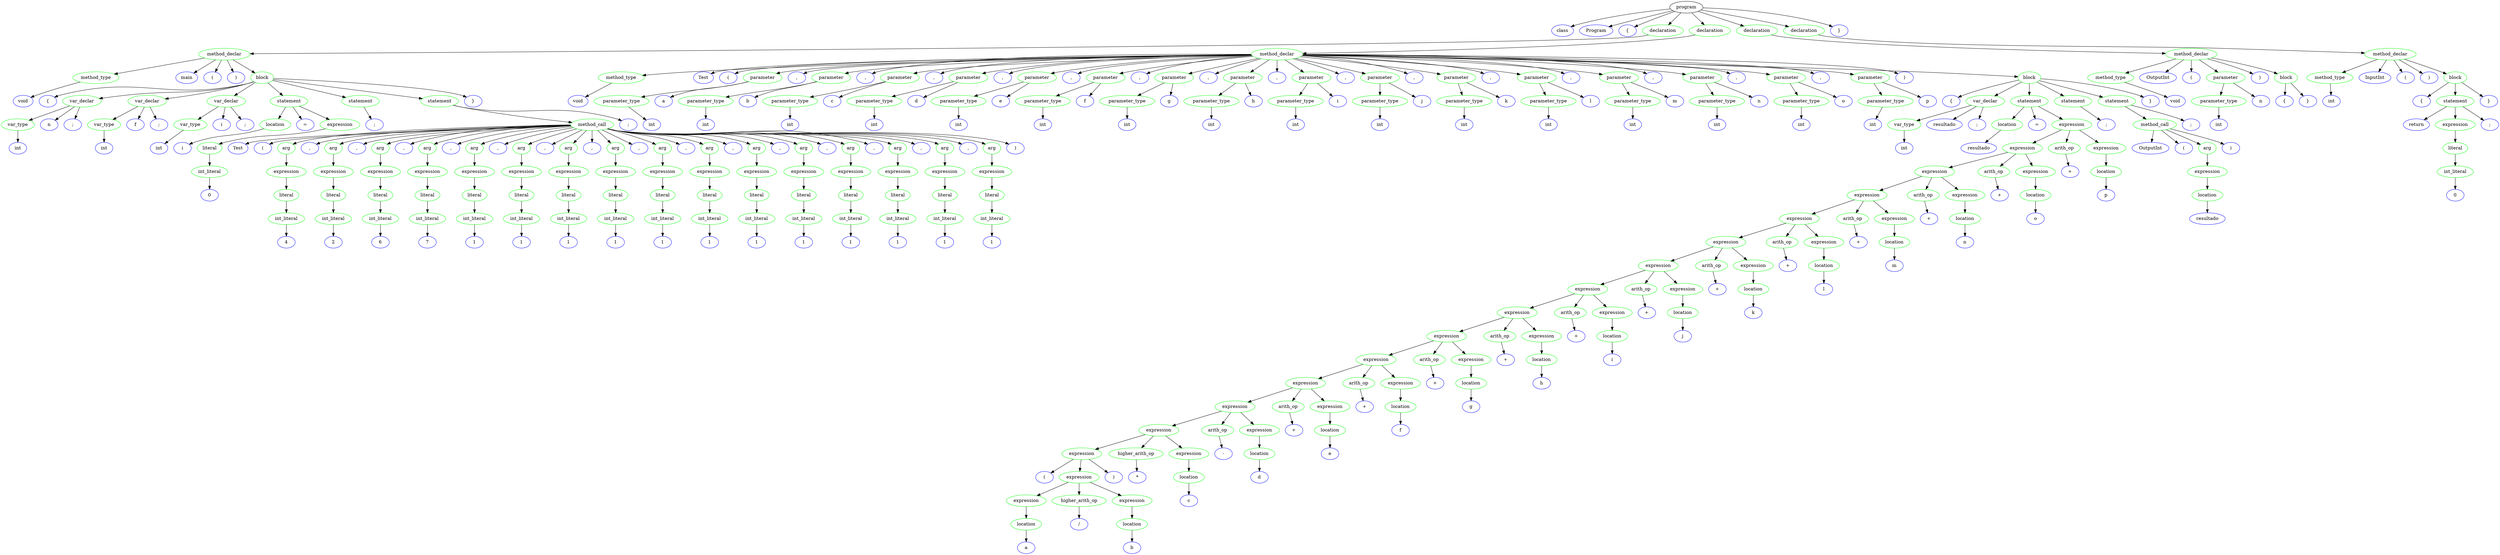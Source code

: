 // Trees/tree_gui.gv
digraph "Trees/tree_gui" {
	0 [label=program]
	1 [label=class color=blue]
	0 -> 1
	2 [label=Program color=blue]
	0 -> 2
	3 [label="{" color=blue]
	0 -> 3
	4 [label=declaration color=green]
	0 -> 4
	5 [label=method_declar color=green]
	4 -> 5
	6 [label=method_type color=green]
	5 -> 6
	7 [label=void color=blue]
	6 -> 7
	8 [label=main color=blue]
	5 -> 8
	9 [label="(" color=blue]
	5 -> 9
	10 [label=")" color=blue]
	5 -> 10
	11 [label=block color=green]
	5 -> 11
	12 [label="{" color=blue]
	11 -> 12
	13 [label=var_declar color=green]
	11 -> 13
	14 [label=var_type color=green]
	13 -> 14
	15 [label=int color=blue]
	14 -> 15
	16 [label=n color=blue]
	13 -> 16
	17 [label=";" color=blue]
	13 -> 17
	18 [label=var_declar color=green]
	11 -> 18
	19 [label=var_type color=green]
	18 -> 19
	20 [label=int color=blue]
	19 -> 20
	21 [label=f color=blue]
	18 -> 21
	22 [label=";" color=blue]
	18 -> 22
	23 [label=var_declar color=green]
	11 -> 23
	24 [label=var_type color=green]
	23 -> 24
	25 [label=int color=blue]
	24 -> 25
	26 [label=i color=blue]
	23 -> 26
	27 [label=";" color=blue]
	23 -> 27
	28 [label=statement color=green]
	11 -> 28
	29 [label=location color=green]
	28 -> 29
	30 [label=i color=blue]
	29 -> 30
	31 [label="=" color=blue]
	28 -> 31
	32 [label=expression color=green]
	28 -> 32
	33 [label=literal color=green]
	32 -> 33
	34 [label=int_literal color=green]
	33 -> 34
	35 [label=0 color=blue]
	34 -> 35
	36 [label=statement color=green]
	11 -> 36
	37 [label=";" color=blue]
	36 -> 37
	38 [label=statement color=green]
	11 -> 38
	39 [label=method_call color=green]
	38 -> 39
	40 [label=Test color=blue]
	39 -> 40
	41 [label="(" color=blue]
	39 -> 41
	42 [label=arg color=green]
	39 -> 42
	43 [label=expression color=green]
	42 -> 43
	44 [label=literal color=green]
	43 -> 44
	45 [label=int_literal color=green]
	44 -> 45
	46 [label=4 color=blue]
	45 -> 46
	47 [label="," color=blue]
	39 -> 47
	48 [label=arg color=green]
	39 -> 48
	49 [label=expression color=green]
	48 -> 49
	50 [label=literal color=green]
	49 -> 50
	51 [label=int_literal color=green]
	50 -> 51
	52 [label=2 color=blue]
	51 -> 52
	53 [label="," color=blue]
	39 -> 53
	54 [label=arg color=green]
	39 -> 54
	55 [label=expression color=green]
	54 -> 55
	56 [label=literal color=green]
	55 -> 56
	57 [label=int_literal color=green]
	56 -> 57
	58 [label=6 color=blue]
	57 -> 58
	59 [label="," color=blue]
	39 -> 59
	60 [label=arg color=green]
	39 -> 60
	61 [label=expression color=green]
	60 -> 61
	62 [label=literal color=green]
	61 -> 62
	63 [label=int_literal color=green]
	62 -> 63
	64 [label=7 color=blue]
	63 -> 64
	65 [label="," color=blue]
	39 -> 65
	66 [label=arg color=green]
	39 -> 66
	67 [label=expression color=green]
	66 -> 67
	68 [label=literal color=green]
	67 -> 68
	69 [label=int_literal color=green]
	68 -> 69
	70 [label=1 color=blue]
	69 -> 70
	71 [label="," color=blue]
	39 -> 71
	72 [label=arg color=green]
	39 -> 72
	73 [label=expression color=green]
	72 -> 73
	74 [label=literal color=green]
	73 -> 74
	75 [label=int_literal color=green]
	74 -> 75
	76 [label=1 color=blue]
	75 -> 76
	77 [label="," color=blue]
	39 -> 77
	78 [label=arg color=green]
	39 -> 78
	79 [label=expression color=green]
	78 -> 79
	80 [label=literal color=green]
	79 -> 80
	81 [label=int_literal color=green]
	80 -> 81
	82 [label=1 color=blue]
	81 -> 82
	83 [label="," color=blue]
	39 -> 83
	84 [label=arg color=green]
	39 -> 84
	85 [label=expression color=green]
	84 -> 85
	86 [label=literal color=green]
	85 -> 86
	87 [label=int_literal color=green]
	86 -> 87
	88 [label=1 color=blue]
	87 -> 88
	89 [label="," color=blue]
	39 -> 89
	90 [label=arg color=green]
	39 -> 90
	91 [label=expression color=green]
	90 -> 91
	92 [label=literal color=green]
	91 -> 92
	93 [label=int_literal color=green]
	92 -> 93
	94 [label=1 color=blue]
	93 -> 94
	95 [label="," color=blue]
	39 -> 95
	96 [label=arg color=green]
	39 -> 96
	97 [label=expression color=green]
	96 -> 97
	98 [label=literal color=green]
	97 -> 98
	99 [label=int_literal color=green]
	98 -> 99
	100 [label=1 color=blue]
	99 -> 100
	101 [label="," color=blue]
	39 -> 101
	102 [label=arg color=green]
	39 -> 102
	103 [label=expression color=green]
	102 -> 103
	104 [label=literal color=green]
	103 -> 104
	105 [label=int_literal color=green]
	104 -> 105
	106 [label=1 color=blue]
	105 -> 106
	107 [label="," color=blue]
	39 -> 107
	108 [label=arg color=green]
	39 -> 108
	109 [label=expression color=green]
	108 -> 109
	110 [label=literal color=green]
	109 -> 110
	111 [label=int_literal color=green]
	110 -> 111
	112 [label=1 color=blue]
	111 -> 112
	113 [label="," color=blue]
	39 -> 113
	114 [label=arg color=green]
	39 -> 114
	115 [label=expression color=green]
	114 -> 115
	116 [label=literal color=green]
	115 -> 116
	117 [label=int_literal color=green]
	116 -> 117
	118 [label=1 color=blue]
	117 -> 118
	119 [label="," color=blue]
	39 -> 119
	120 [label=arg color=green]
	39 -> 120
	121 [label=expression color=green]
	120 -> 121
	122 [label=literal color=green]
	121 -> 122
	123 [label=int_literal color=green]
	122 -> 123
	124 [label=1 color=blue]
	123 -> 124
	125 [label="," color=blue]
	39 -> 125
	126 [label=arg color=green]
	39 -> 126
	127 [label=expression color=green]
	126 -> 127
	128 [label=literal color=green]
	127 -> 128
	129 [label=int_literal color=green]
	128 -> 129
	130 [label=1 color=blue]
	129 -> 130
	131 [label="," color=blue]
	39 -> 131
	132 [label=arg color=green]
	39 -> 132
	133 [label=expression color=green]
	132 -> 133
	134 [label=literal color=green]
	133 -> 134
	135 [label=int_literal color=green]
	134 -> 135
	136 [label=1 color=blue]
	135 -> 136
	137 [label=")" color=blue]
	39 -> 137
	138 [label=";" color=blue]
	38 -> 138
	139 [label="}" color=blue]
	11 -> 139
	140 [label=declaration color=green]
	0 -> 140
	141 [label=method_declar color=green]
	140 -> 141
	142 [label=method_type color=green]
	141 -> 142
	143 [label=void color=blue]
	142 -> 143
	144 [label=Test color=blue]
	141 -> 144
	145 [label="(" color=blue]
	141 -> 145
	146 [label=parameter color=green]
	141 -> 146
	147 [label=parameter_type color=green]
	146 -> 147
	148 [label=int color=blue]
	147 -> 148
	149 [label=a color=blue]
	146 -> 149
	150 [label="," color=blue]
	141 -> 150
	151 [label=parameter color=green]
	141 -> 151
	152 [label=parameter_type color=green]
	151 -> 152
	153 [label=int color=blue]
	152 -> 153
	154 [label=b color=blue]
	151 -> 154
	155 [label="," color=blue]
	141 -> 155
	156 [label=parameter color=green]
	141 -> 156
	157 [label=parameter_type color=green]
	156 -> 157
	158 [label=int color=blue]
	157 -> 158
	159 [label=c color=blue]
	156 -> 159
	160 [label="," color=blue]
	141 -> 160
	161 [label=parameter color=green]
	141 -> 161
	162 [label=parameter_type color=green]
	161 -> 162
	163 [label=int color=blue]
	162 -> 163
	164 [label=d color=blue]
	161 -> 164
	165 [label="," color=blue]
	141 -> 165
	166 [label=parameter color=green]
	141 -> 166
	167 [label=parameter_type color=green]
	166 -> 167
	168 [label=int color=blue]
	167 -> 168
	169 [label=e color=blue]
	166 -> 169
	170 [label="," color=blue]
	141 -> 170
	171 [label=parameter color=green]
	141 -> 171
	172 [label=parameter_type color=green]
	171 -> 172
	173 [label=int color=blue]
	172 -> 173
	174 [label=f color=blue]
	171 -> 174
	175 [label="," color=blue]
	141 -> 175
	176 [label=parameter color=green]
	141 -> 176
	177 [label=parameter_type color=green]
	176 -> 177
	178 [label=int color=blue]
	177 -> 178
	179 [label=g color=blue]
	176 -> 179
	180 [label="," color=blue]
	141 -> 180
	181 [label=parameter color=green]
	141 -> 181
	182 [label=parameter_type color=green]
	181 -> 182
	183 [label=int color=blue]
	182 -> 183
	184 [label=h color=blue]
	181 -> 184
	185 [label="," color=blue]
	141 -> 185
	186 [label=parameter color=green]
	141 -> 186
	187 [label=parameter_type color=green]
	186 -> 187
	188 [label=int color=blue]
	187 -> 188
	189 [label=i color=blue]
	186 -> 189
	190 [label="," color=blue]
	141 -> 190
	191 [label=parameter color=green]
	141 -> 191
	192 [label=parameter_type color=green]
	191 -> 192
	193 [label=int color=blue]
	192 -> 193
	194 [label=j color=blue]
	191 -> 194
	195 [label="," color=blue]
	141 -> 195
	196 [label=parameter color=green]
	141 -> 196
	197 [label=parameter_type color=green]
	196 -> 197
	198 [label=int color=blue]
	197 -> 198
	199 [label=k color=blue]
	196 -> 199
	200 [label="," color=blue]
	141 -> 200
	201 [label=parameter color=green]
	141 -> 201
	202 [label=parameter_type color=green]
	201 -> 202
	203 [label=int color=blue]
	202 -> 203
	204 [label=l color=blue]
	201 -> 204
	205 [label="," color=blue]
	141 -> 205
	206 [label=parameter color=green]
	141 -> 206
	207 [label=parameter_type color=green]
	206 -> 207
	208 [label=int color=blue]
	207 -> 208
	209 [label=m color=blue]
	206 -> 209
	210 [label="," color=blue]
	141 -> 210
	211 [label=parameter color=green]
	141 -> 211
	212 [label=parameter_type color=green]
	211 -> 212
	213 [label=int color=blue]
	212 -> 213
	214 [label=n color=blue]
	211 -> 214
	215 [label="," color=blue]
	141 -> 215
	216 [label=parameter color=green]
	141 -> 216
	217 [label=parameter_type color=green]
	216 -> 217
	218 [label=int color=blue]
	217 -> 218
	219 [label=o color=blue]
	216 -> 219
	220 [label="," color=blue]
	141 -> 220
	221 [label=parameter color=green]
	141 -> 221
	222 [label=parameter_type color=green]
	221 -> 222
	223 [label=int color=blue]
	222 -> 223
	224 [label=p color=blue]
	221 -> 224
	225 [label=")" color=blue]
	141 -> 225
	226 [label=block color=green]
	141 -> 226
	227 [label="{" color=blue]
	226 -> 227
	228 [label=var_declar color=green]
	226 -> 228
	229 [label=var_type color=green]
	228 -> 229
	230 [label=int color=blue]
	229 -> 230
	231 [label=resultado color=blue]
	228 -> 231
	232 [label=";" color=blue]
	228 -> 232
	233 [label=statement color=green]
	226 -> 233
	234 [label=location color=green]
	233 -> 234
	235 [label=resultado color=blue]
	234 -> 235
	236 [label="=" color=blue]
	233 -> 236
	237 [label=expression color=green]
	233 -> 237
	238 [label=expression color=green]
	237 -> 238
	239 [label=expression color=green]
	238 -> 239
	240 [label=expression color=green]
	239 -> 240
	241 [label=expression color=green]
	240 -> 241
	242 [label=expression color=green]
	241 -> 242
	243 [label=expression color=green]
	242 -> 243
	244 [label=expression color=green]
	243 -> 244
	245 [label=expression color=green]
	244 -> 245
	246 [label=expression color=green]
	245 -> 246
	247 [label=expression color=green]
	246 -> 247
	248 [label=expression color=green]
	247 -> 248
	249 [label=expression color=green]
	248 -> 249
	250 [label=expression color=green]
	249 -> 250
	251 [label=expression color=green]
	250 -> 251
	252 [label="(" color=blue]
	251 -> 252
	253 [label=expression color=green]
	251 -> 253
	254 [label=expression color=green]
	253 -> 254
	255 [label=location color=green]
	254 -> 255
	256 [label=a color=blue]
	255 -> 256
	257 [label=higher_arith_op color=green]
	253 -> 257
	258 [label="/" color=blue]
	257 -> 258
	259 [label=expression color=green]
	253 -> 259
	260 [label=location color=green]
	259 -> 260
	261 [label=b color=blue]
	260 -> 261
	262 [label=")" color=blue]
	251 -> 262
	263 [label=higher_arith_op color=green]
	250 -> 263
	264 [label="*" color=blue]
	263 -> 264
	265 [label=expression color=green]
	250 -> 265
	266 [label=location color=green]
	265 -> 266
	267 [label=c color=blue]
	266 -> 267
	268 [label=arith_op color=green]
	249 -> 268
	269 [label="-" color=blue]
	268 -> 269
	270 [label=expression color=green]
	249 -> 270
	271 [label=location color=green]
	270 -> 271
	272 [label=d color=blue]
	271 -> 272
	273 [label=arith_op color=green]
	248 -> 273
	274 [label="+" color=blue]
	273 -> 274
	275 [label=expression color=green]
	248 -> 275
	276 [label=location color=green]
	275 -> 276
	277 [label=e color=blue]
	276 -> 277
	278 [label=arith_op color=green]
	247 -> 278
	279 [label="+" color=blue]
	278 -> 279
	280 [label=expression color=green]
	247 -> 280
	281 [label=location color=green]
	280 -> 281
	282 [label=f color=blue]
	281 -> 282
	283 [label=arith_op color=green]
	246 -> 283
	284 [label="+" color=blue]
	283 -> 284
	285 [label=expression color=green]
	246 -> 285
	286 [label=location color=green]
	285 -> 286
	287 [label=g color=blue]
	286 -> 287
	288 [label=arith_op color=green]
	245 -> 288
	289 [label="+" color=blue]
	288 -> 289
	290 [label=expression color=green]
	245 -> 290
	291 [label=location color=green]
	290 -> 291
	292 [label=h color=blue]
	291 -> 292
	293 [label=arith_op color=green]
	244 -> 293
	294 [label="+" color=blue]
	293 -> 294
	295 [label=expression color=green]
	244 -> 295
	296 [label=location color=green]
	295 -> 296
	297 [label=i color=blue]
	296 -> 297
	298 [label=arith_op color=green]
	243 -> 298
	299 [label="+" color=blue]
	298 -> 299
	300 [label=expression color=green]
	243 -> 300
	301 [label=location color=green]
	300 -> 301
	302 [label=j color=blue]
	301 -> 302
	303 [label=arith_op color=green]
	242 -> 303
	304 [label="+" color=blue]
	303 -> 304
	305 [label=expression color=green]
	242 -> 305
	306 [label=location color=green]
	305 -> 306
	307 [label=k color=blue]
	306 -> 307
	308 [label=arith_op color=green]
	241 -> 308
	309 [label="+" color=blue]
	308 -> 309
	310 [label=expression color=green]
	241 -> 310
	311 [label=location color=green]
	310 -> 311
	312 [label=l color=blue]
	311 -> 312
	313 [label=arith_op color=green]
	240 -> 313
	314 [label="+" color=blue]
	313 -> 314
	315 [label=expression color=green]
	240 -> 315
	316 [label=location color=green]
	315 -> 316
	317 [label=m color=blue]
	316 -> 317
	318 [label=arith_op color=green]
	239 -> 318
	319 [label="+" color=blue]
	318 -> 319
	320 [label=expression color=green]
	239 -> 320
	321 [label=location color=green]
	320 -> 321
	322 [label=n color=blue]
	321 -> 322
	323 [label=arith_op color=green]
	238 -> 323
	324 [label="+" color=blue]
	323 -> 324
	325 [label=expression color=green]
	238 -> 325
	326 [label=location color=green]
	325 -> 326
	327 [label=o color=blue]
	326 -> 327
	328 [label=arith_op color=green]
	237 -> 328
	329 [label="+" color=blue]
	328 -> 329
	330 [label=expression color=green]
	237 -> 330
	331 [label=location color=green]
	330 -> 331
	332 [label=p color=blue]
	331 -> 332
	333 [label=statement color=green]
	226 -> 333
	334 [label=";" color=blue]
	333 -> 334
	335 [label=statement color=green]
	226 -> 335
	336 [label=method_call color=green]
	335 -> 336
	337 [label=OutputInt color=blue]
	336 -> 337
	338 [label="(" color=blue]
	336 -> 338
	339 [label=arg color=green]
	336 -> 339
	340 [label=expression color=green]
	339 -> 340
	341 [label=location color=green]
	340 -> 341
	342 [label=resultado color=blue]
	341 -> 342
	343 [label=")" color=blue]
	336 -> 343
	344 [label=";" color=blue]
	335 -> 344
	345 [label="}" color=blue]
	226 -> 345
	346 [label=declaration color=green]
	0 -> 346
	347 [label=method_declar color=green]
	346 -> 347
	348 [label=method_type color=green]
	347 -> 348
	349 [label=void color=blue]
	348 -> 349
	350 [label=OutputInt color=blue]
	347 -> 350
	351 [label="(" color=blue]
	347 -> 351
	352 [label=parameter color=green]
	347 -> 352
	353 [label=parameter_type color=green]
	352 -> 353
	354 [label=int color=blue]
	353 -> 354
	355 [label=n color=blue]
	352 -> 355
	356 [label=")" color=blue]
	347 -> 356
	357 [label=block color=green]
	347 -> 357
	358 [label="{" color=blue]
	357 -> 358
	359 [label="}" color=blue]
	357 -> 359
	360 [label=declaration color=green]
	0 -> 360
	361 [label=method_declar color=green]
	360 -> 361
	362 [label=method_type color=green]
	361 -> 362
	363 [label=int color=blue]
	362 -> 363
	364 [label=InputInt color=blue]
	361 -> 364
	365 [label="(" color=blue]
	361 -> 365
	366 [label=")" color=blue]
	361 -> 366
	367 [label=block color=green]
	361 -> 367
	368 [label="{" color=blue]
	367 -> 368
	369 [label=statement color=green]
	367 -> 369
	370 [label=return color=blue]
	369 -> 370
	371 [label=expression color=green]
	369 -> 371
	372 [label=literal color=green]
	371 -> 372
	373 [label=int_literal color=green]
	372 -> 373
	374 [label=0 color=blue]
	373 -> 374
	375 [label=";" color=blue]
	369 -> 375
	376 [label="}" color=blue]
	367 -> 376
	377 [label="}" color=blue]
	0 -> 377
}
